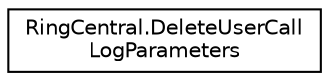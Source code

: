 digraph "Graphical Class Hierarchy"
{
 // LATEX_PDF_SIZE
  edge [fontname="Helvetica",fontsize="10",labelfontname="Helvetica",labelfontsize="10"];
  node [fontname="Helvetica",fontsize="10",shape=record];
  rankdir="LR";
  Node0 [label="RingCentral.DeleteUserCall\lLogParameters",height=0.2,width=0.4,color="black", fillcolor="white", style="filled",URL="$classRingCentral_1_1DeleteUserCallLogParameters.html",tooltip="Query parameters for operation deleteUserCallLog"];
}
